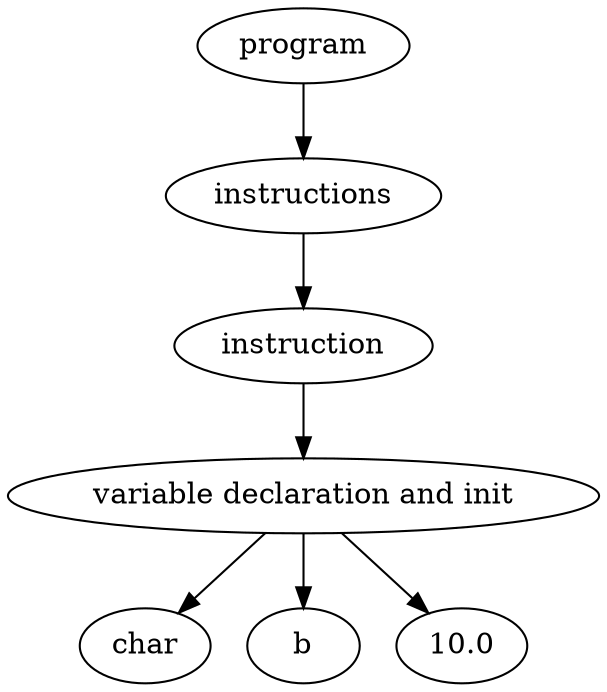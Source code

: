 digraph "Abstract Syntax Tree" {
	140264673021616 [label=char]
	140264673021712 -> 140264673021616
	140264673020368 [label=b]
	140264673021712 -> 140264673020368
	140264673020752 [label=10.0]
	140264673021712 -> 140264673020752
	140264673021712 [label="variable declaration and init"]
	140264673021328 -> 140264673021712
	140264673021328 [label=instruction]
	140264673021088 -> 140264673021328
	140264673021088 [label=instructions]
	140264673021184 -> 140264673021088
	140264673021184 [label=program]
}
